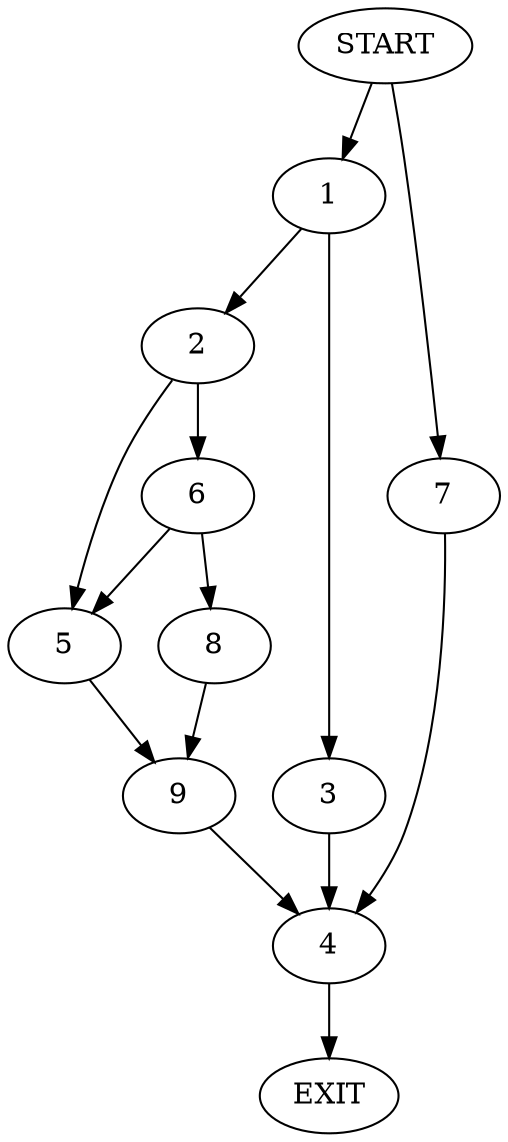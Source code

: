 digraph {
0 [label="START"]
10 [label="EXIT"]
0 -> 1
1 -> 2
1 -> 3
3 -> 4
2 -> 5
2 -> 6
4 -> 10
0 -> 7
7 -> 4
6 -> 5
6 -> 8
5 -> 9
8 -> 9
9 -> 4
}
